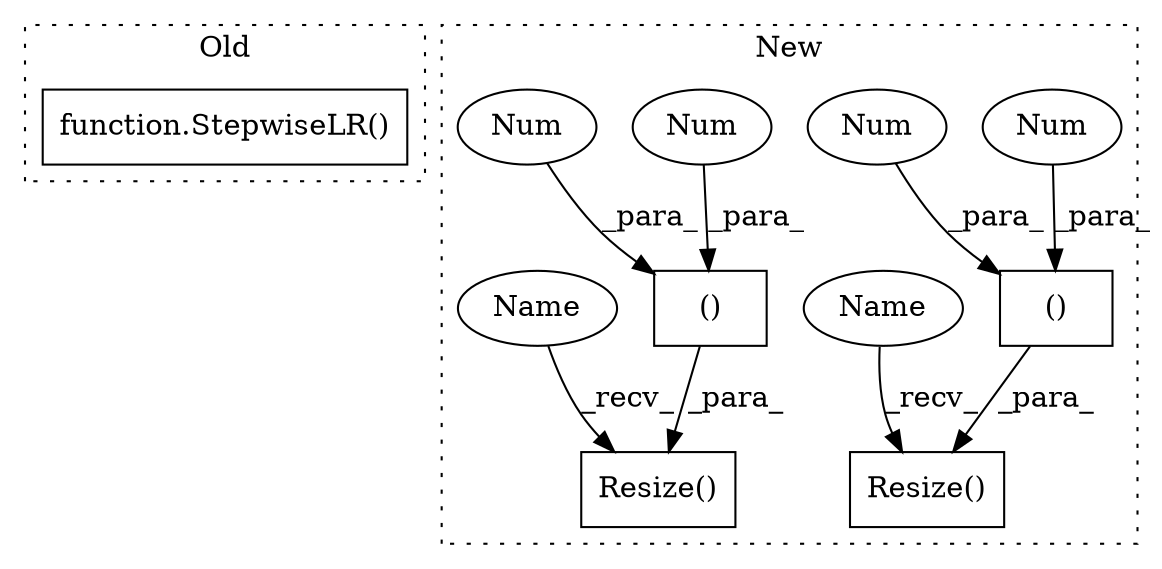 digraph G {
subgraph cluster0 {
1 [label="function.StepwiseLR()" a="75" s="4192,4212" l="11,48" shape="box"];
label = "Old";
style="dotted";
}
subgraph cluster1 {
2 [label="()" a="54" s="2012" l="5" shape="box"];
3 [label="Resize()" a="75" s="1990,2031" l="18,1" shape="box"];
4 [label="Resize()" a="75" s="1755,1796" l="18,1" shape="box"];
5 [label="()" a="54" s="1777" l="5" shape="box"];
6 [label="Num" a="76" s="1779" l="3" shape="ellipse"];
7 [label="Num" a="76" s="1774" l="3" shape="ellipse"];
8 [label="Num" a="76" s="2014" l="3" shape="ellipse"];
9 [label="Num" a="76" s="2009" l="3" shape="ellipse"];
10 [label="Name" a="87" s="1990" l="10" shape="ellipse"];
11 [label="Name" a="87" s="1755" l="10" shape="ellipse"];
label = "New";
style="dotted";
}
2 -> 3 [label="_para_"];
5 -> 4 [label="_para_"];
6 -> 5 [label="_para_"];
7 -> 5 [label="_para_"];
8 -> 2 [label="_para_"];
9 -> 2 [label="_para_"];
10 -> 3 [label="_recv_"];
11 -> 4 [label="_recv_"];
}